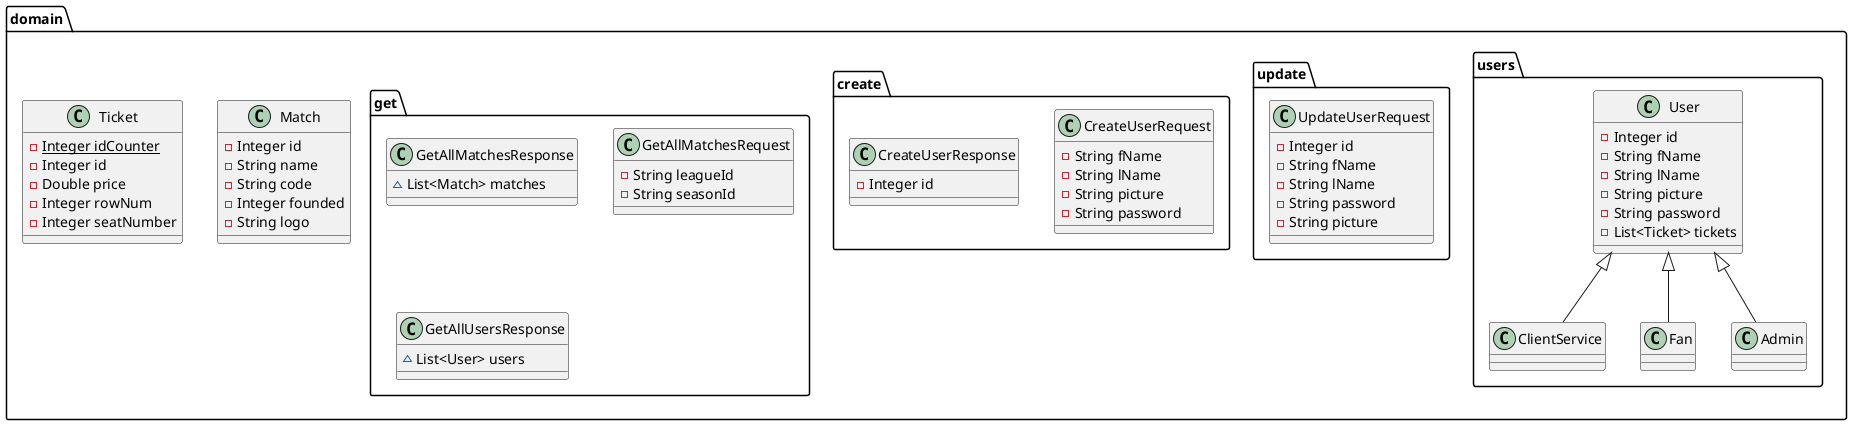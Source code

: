 @startuml
class domain.users.ClientService {
}
class domain.update.UpdateUserRequest {
- Integer id
- String fName
- String lName
- String password
- String picture
}

class domain.create.CreateUserRequest {
- String fName
- String lName
- String picture
- String password
}

class domain.Match {
- Integer id
- String name
- String code
- Integer founded
- String logo
}

class domain.users.Fan {
}
class domain.Ticket {
- {static} Integer idCounter
- Integer id
- Double price
- Integer rowNum
- Integer seatNumber
}

class domain.users.Admin {
}
class domain.create.CreateUserResponse {
- Integer id
}

class domain.get.GetAllMatchesResponse {
~ List<Match> matches
}

class domain.get.GetAllMatchesRequest {
- String leagueId
- String seasonId
}

class domain.users.User {
- Integer id
- String fName
- String lName
- String picture
- String password
- List<Ticket> tickets
}

class domain.get.GetAllUsersResponse {
~ List<User> users
}



domain.users.User <|-- domain.users.ClientService
domain.users.User <|-- domain.users.Fan
domain.users.User <|-- domain.users.Admin
@enduml